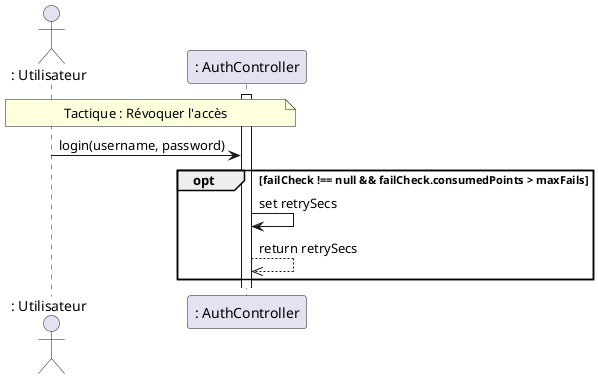 @startuml RDTQ Sécurité : Réagir aux attaques

actor ": Utilisateur" as user
participant ": AuthController" as auth

note over user, auth : Tactique : Révoquer l'accès
activate auth
user -> auth : login(username, password)
opt failCheck !== null && failCheck.consumedPoints > maxFails
  auth -> auth : set retrySecs
  auth -->> auth : return retrySecs
end



@enduml